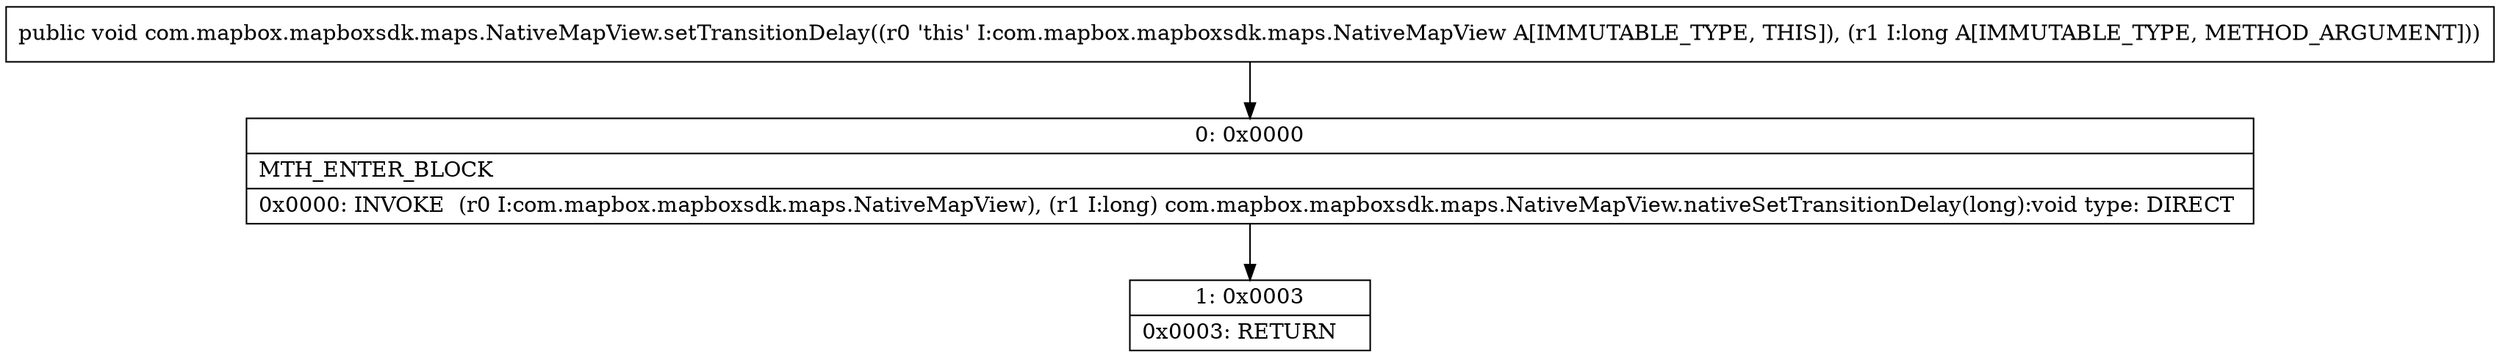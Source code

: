 digraph "CFG forcom.mapbox.mapboxsdk.maps.NativeMapView.setTransitionDelay(J)V" {
Node_0 [shape=record,label="{0\:\ 0x0000|MTH_ENTER_BLOCK\l|0x0000: INVOKE  (r0 I:com.mapbox.mapboxsdk.maps.NativeMapView), (r1 I:long) com.mapbox.mapboxsdk.maps.NativeMapView.nativeSetTransitionDelay(long):void type: DIRECT \l}"];
Node_1 [shape=record,label="{1\:\ 0x0003|0x0003: RETURN   \l}"];
MethodNode[shape=record,label="{public void com.mapbox.mapboxsdk.maps.NativeMapView.setTransitionDelay((r0 'this' I:com.mapbox.mapboxsdk.maps.NativeMapView A[IMMUTABLE_TYPE, THIS]), (r1 I:long A[IMMUTABLE_TYPE, METHOD_ARGUMENT])) }"];
MethodNode -> Node_0;
Node_0 -> Node_1;
}

